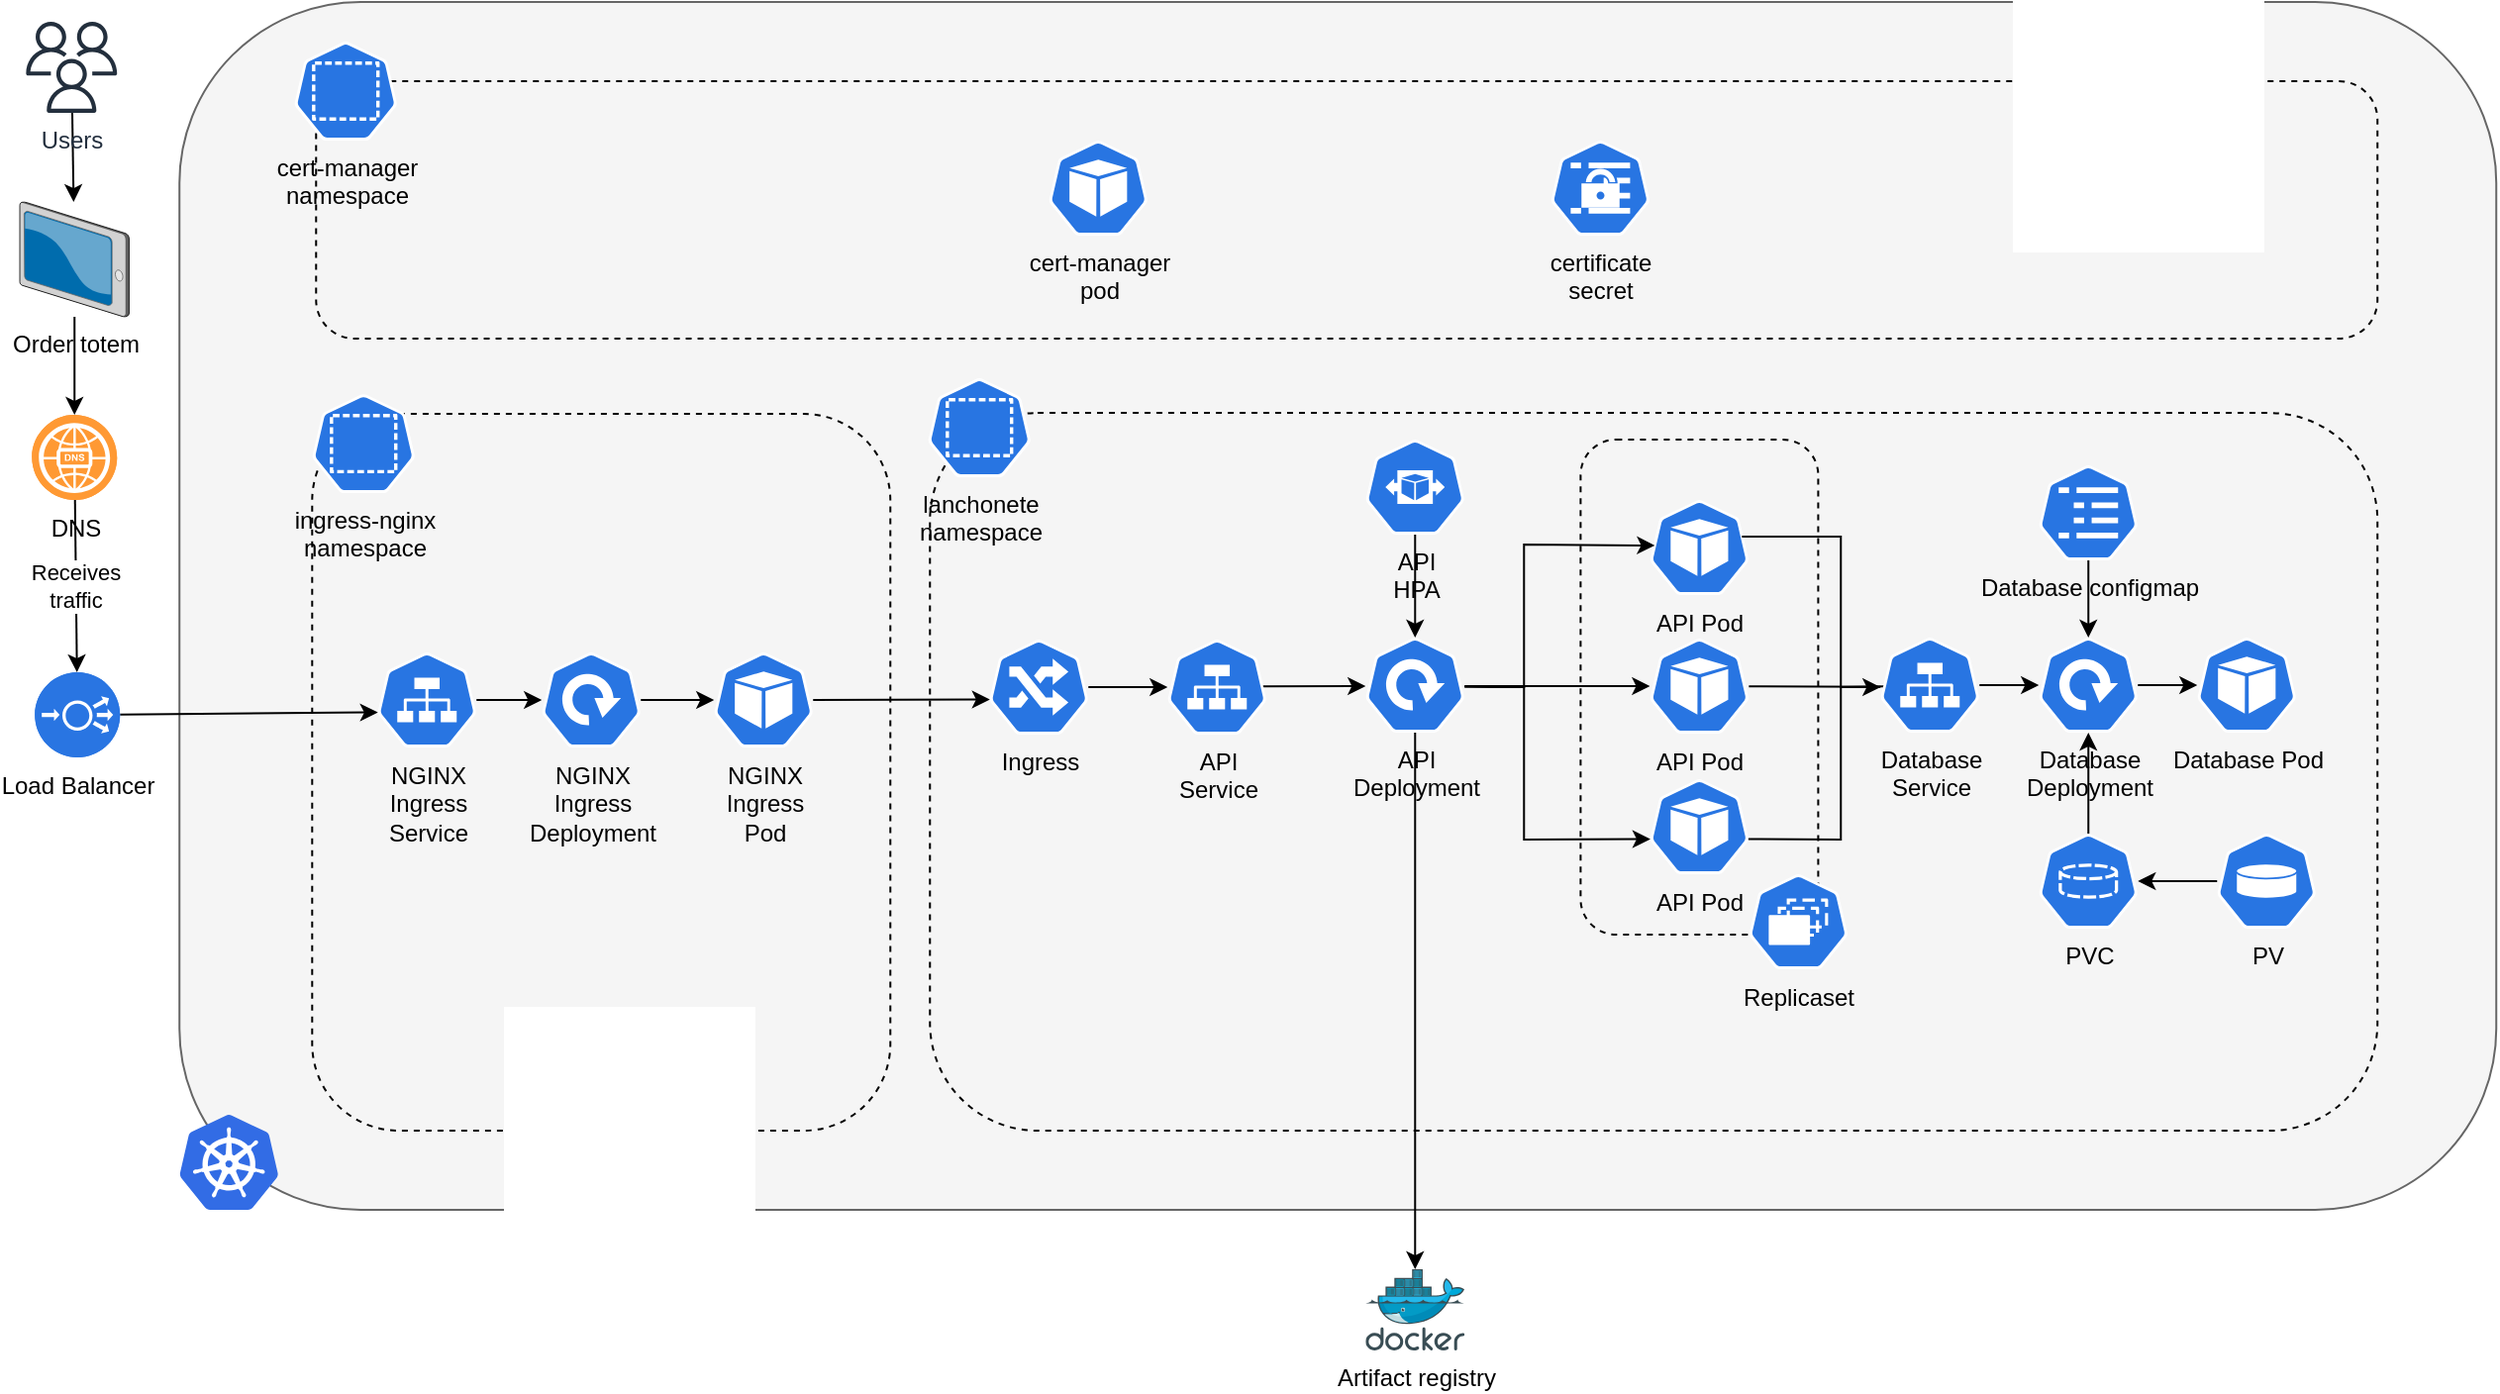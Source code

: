 <mxfile>
    <diagram id="PyxJtpWMCgBpWDzaPrj-" name="Page-1">
        <mxGraphModel dx="1248" dy="619" grid="0" gridSize="10" guides="1" tooltips="1" connect="1" arrows="1" fold="1" page="1" pageScale="1" pageWidth="583" pageHeight="827" background="#FFFFFF" math="0" shadow="0">
            <root>
                <mxCell id="0"/>
                <mxCell id="1" parent="0"/>
                <mxCell id="56" value="" style="rounded=1;whiteSpace=wrap;html=1;fillColor=#f5f5f5;strokeColor=#666666;movable=1;resizable=1;rotatable=1;deletable=1;editable=1;connectable=1;fontColor=#333333;" parent="1" vertex="1">
                    <mxGeometry x="120.62" y="20" width="1170" height="610" as="geometry"/>
                </mxCell>
                <mxCell id="61" value="" style="rounded=1;whiteSpace=wrap;html=1;fillColor=none;strokeColor=#000000;dashed=1;" parent="1" vertex="1">
                    <mxGeometry x="499.63" y="227.55" width="730.99" height="362.45" as="geometry"/>
                </mxCell>
                <mxCell id="133" style="edgeStyle=none;rounded=0;html=1;entryX=0.005;entryY=0.63;entryDx=0;entryDy=0;entryPerimeter=0;startArrow=none;startFill=0;endArrow=classic;endFill=1;" parent="1" source="49" target="116" edge="1">
                    <mxGeometry relative="1" as="geometry"/>
                </mxCell>
                <mxCell id="49" value="Load Balancer" style="fillColor=#2975e2;verticalLabelPosition=bottom;sketch=0;html=1;strokeColor=#ffffff;verticalAlign=top;align=center;points=[[0.145,0.145,0],[0.5,0,0],[0.855,0.145,0],[1,0.5,0],[0.855,0.855,0],[0.5,1,0],[0.145,0.855,0],[0,0.5,0]];pointerEvents=1;shape=mxgraph.cisco_safe.compositeIcon;bgIcon=ellipse;resIcon=mxgraph.cisco_safe.capability.load_balancer;" parent="1" vertex="1">
                    <mxGeometry x="47.62" y="358.5" width="43" height="43" as="geometry"/>
                </mxCell>
                <mxCell id="59" value="" style="rounded=1;whiteSpace=wrap;html=1;fillColor=none;strokeColor=#000000;dashed=1;" parent="1" vertex="1">
                    <mxGeometry x="828.2" y="241" width="120" height="250" as="geometry"/>
                </mxCell>
                <mxCell id="42" value="API Pod" style="sketch=0;html=1;dashed=0;whitespace=wrap;fillColor=#2875E2;strokeColor=#ffffff;points=[[0.005,0.63,0],[0.1,0.2,0],[0.9,0.2,0],[0.5,0,0],[0.995,0.63,0],[0.72,0.99,0],[0.5,1,0],[0.28,0.99,0]];verticalLabelPosition=bottom;align=center;verticalAlign=top;shape=mxgraph.kubernetes.icon;prIcon=pod" parent="1" vertex="1">
                    <mxGeometry x="863.2" y="412.5" width="50" height="48" as="geometry"/>
                </mxCell>
                <mxCell id="43" value="API Pod" style="sketch=0;html=1;dashed=0;whitespace=wrap;fillColor=#2875E2;strokeColor=#ffffff;points=[[0.005,0.63,0],[0.1,0.2,0],[0.9,0.2,0],[0.5,0,0],[0.995,0.63,0],[0.72,0.99,0],[0.5,1,0],[0.28,0.99,0]];verticalLabelPosition=bottom;align=center;verticalAlign=top;shape=mxgraph.kubernetes.icon;prIcon=pod" parent="1" vertex="1">
                    <mxGeometry x="863.2" y="271.5" width="50" height="48" as="geometry"/>
                </mxCell>
                <mxCell id="103" value="" style="edgeStyle=none;rounded=0;html=1;startArrow=none;startFill=0;endArrow=classic;endFill=1;" parent="1" source="60" target="62" edge="1">
                    <mxGeometry relative="1" as="geometry"/>
                </mxCell>
                <mxCell id="60" value="API&lt;br&gt;HPA" style="sketch=0;html=1;dashed=0;whitespace=wrap;fillColor=#2875E2;strokeColor=#ffffff;points=[[0.005,0.63,0],[0.1,0.2,0],[0.9,0.2,0],[0.5,0,0],[0.995,0.63,0],[0.72,0.99,0],[0.5,1,0],[0.28,0.99,0]];verticalLabelPosition=bottom;align=center;verticalAlign=top;shape=mxgraph.kubernetes.icon;prIcon=hpa" parent="1" vertex="1">
                    <mxGeometry x="719.63" y="241" width="50" height="48" as="geometry"/>
                </mxCell>
                <mxCell id="146" style="edgeStyle=none;rounded=0;html=1;startArrow=none;startFill=0;endArrow=classic;endFill=1;" parent="1" source="62" target="145" edge="1">
                    <mxGeometry relative="1" as="geometry"/>
                </mxCell>
                <mxCell id="62" value="API&lt;br&gt;Deployment" style="sketch=0;html=1;dashed=0;whitespace=wrap;fillColor=#2875E2;strokeColor=#ffffff;points=[[0.005,0.63,0],[0.1,0.2,0],[0.9,0.2,0],[0.5,0,0],[0.995,0.63,0],[0.72,0.99,0],[0.5,1,0],[0.28,0.99,0]];verticalLabelPosition=bottom;align=center;verticalAlign=top;shape=mxgraph.kubernetes.icon;prIcon=deploy" parent="1" vertex="1">
                    <mxGeometry x="719.63" y="341" width="50" height="48" as="geometry"/>
                </mxCell>
                <mxCell id="70" value="" style="edgeStyle=none;html=1;" parent="1" target="41" edge="1">
                    <mxGeometry relative="1" as="geometry">
                        <mxPoint x="769.63" y="365.5" as="sourcePoint"/>
                    </mxGeometry>
                </mxCell>
                <mxCell id="71" style="edgeStyle=none;html=1;entryX=0.05;entryY=0.479;entryDx=0;entryDy=0;entryPerimeter=0;rounded=0;" parent="1" target="43" edge="1">
                    <mxGeometry relative="1" as="geometry">
                        <mxPoint x="769.63" y="365.727" as="sourcePoint"/>
                        <Array as="points">
                            <mxPoint x="799.63" y="366"/>
                            <mxPoint x="799.63" y="294"/>
                        </Array>
                    </mxGeometry>
                </mxCell>
                <mxCell id="74" style="edgeStyle=none;html=1;entryX=0.005;entryY=0.63;entryDx=0;entryDy=0;entryPerimeter=0;rounded=0;" parent="1" target="42" edge="1">
                    <mxGeometry relative="1" as="geometry">
                        <mxPoint x="769.63" y="365.727" as="sourcePoint"/>
                        <Array as="points">
                            <mxPoint x="799.63" y="366"/>
                            <mxPoint x="799.63" y="443"/>
                        </Array>
                    </mxGeometry>
                </mxCell>
                <mxCell id="77" style="edgeStyle=none;rounded=0;html=1;endArrow=none;endFill=0;" parent="1" target="41" edge="1">
                    <mxGeometry relative="1" as="geometry">
                        <mxPoint x="979.63" y="365.893" as="sourcePoint"/>
                    </mxGeometry>
                </mxCell>
                <mxCell id="81" style="edgeStyle=none;rounded=0;html=1;entryX=0.929;entryY=0.385;entryDx=0;entryDy=0;entryPerimeter=0;endArrow=none;endFill=0;startArrow=classic;startFill=1;" parent="1" target="43" edge="1">
                    <mxGeometry relative="1" as="geometry">
                        <mxPoint x="979.63" y="366" as="sourcePoint"/>
                        <Array as="points">
                            <mxPoint x="959.63" y="366"/>
                            <mxPoint x="959.63" y="290"/>
                        </Array>
                    </mxGeometry>
                </mxCell>
                <mxCell id="84" style="edgeStyle=none;rounded=0;html=1;entryX=0.995;entryY=0.63;entryDx=0;entryDy=0;entryPerimeter=0;endArrow=none;endFill=0;exitX=0.042;exitY=0.512;exitDx=0;exitDy=0;exitPerimeter=0;" parent="1" source="91" target="42" edge="1">
                    <mxGeometry relative="1" as="geometry">
                        <mxPoint x="979.63" y="366" as="sourcePoint"/>
                        <mxPoint x="919.63" y="440" as="targetPoint"/>
                        <Array as="points">
                            <mxPoint x="959.63" y="366"/>
                            <mxPoint x="959.63" y="443"/>
                        </Array>
                    </mxGeometry>
                </mxCell>
                <mxCell id="41" value="API Pod" style="sketch=0;html=1;dashed=0;whitespace=wrap;fillColor=#2875E2;strokeColor=#ffffff;points=[[0.005,0.63,0],[0.1,0.2,0],[0.9,0.2,0],[0.5,0,0],[0.995,0.63,0],[0.72,0.99,0],[0.5,1,0],[0.28,0.99,0]];verticalLabelPosition=bottom;align=center;verticalAlign=top;shape=mxgraph.kubernetes.icon;prIcon=pod" parent="1" vertex="1">
                    <mxGeometry x="863.2" y="341.5" width="50" height="48" as="geometry"/>
                </mxCell>
                <mxCell id="90" value="" style="edgeStyle=none;rounded=0;html=1;exitX=0.957;exitY=0.491;exitDx=0;exitDy=0;exitPerimeter=0;" parent="1" source="114" edge="1">
                    <mxGeometry relative="1" as="geometry">
                        <mxPoint x="629.63" y="365.109" as="sourcePoint"/>
                        <mxPoint x="719.63" y="365.5" as="targetPoint"/>
                    </mxGeometry>
                </mxCell>
                <mxCell id="97" value="" style="edgeStyle=none;rounded=0;html=1;" parent="1" source="91" target="96" edge="1">
                    <mxGeometry relative="1" as="geometry"/>
                </mxCell>
                <mxCell id="91" value="Database&lt;br&gt;Service" style="sketch=0;html=1;dashed=0;whitespace=wrap;fillColor=#2875E2;strokeColor=#ffffff;points=[[0.005,0.63,0],[0.1,0.2,0],[0.9,0.2,0],[0.5,0,0],[0.995,0.63,0],[0.72,0.99,0],[0.5,1,0],[0.28,0.99,0]];verticalLabelPosition=bottom;align=center;verticalAlign=top;shape=mxgraph.kubernetes.icon;prIcon=svc" parent="1" vertex="1">
                    <mxGeometry x="979.63" y="341" width="50" height="48" as="geometry"/>
                </mxCell>
                <mxCell id="92" value="Database Pod" style="sketch=0;html=1;dashed=0;whitespace=wrap;fillColor=#2875E2;strokeColor=#ffffff;points=[[0.005,0.63,0],[0.1,0.2,0],[0.9,0.2,0],[0.5,0,0],[0.995,0.63,0],[0.72,0.99,0],[0.5,1,0],[0.28,0.99,0]];verticalLabelPosition=bottom;align=center;verticalAlign=top;shape=mxgraph.kubernetes.icon;prIcon=pod" parent="1" vertex="1">
                    <mxGeometry x="1139.63" y="341" width="50" height="48" as="geometry"/>
                </mxCell>
                <mxCell id="100" value="" style="edgeStyle=none;rounded=0;html=1;" parent="1" source="94" target="96" edge="1">
                    <mxGeometry relative="1" as="geometry"/>
                </mxCell>
                <mxCell id="94" value="PVC" style="sketch=0;html=1;dashed=0;whitespace=wrap;fillColor=#2875E2;strokeColor=#ffffff;points=[[0.005,0.63,0],[0.1,0.2,0],[0.9,0.2,0],[0.5,0,0],[0.995,0.63,0],[0.72,0.99,0],[0.5,1,0],[0.28,0.99,0]];verticalLabelPosition=bottom;align=center;verticalAlign=top;shape=mxgraph.kubernetes.icon;prIcon=pvc" parent="1" vertex="1">
                    <mxGeometry x="1059.63" y="440" width="50" height="48" as="geometry"/>
                </mxCell>
                <mxCell id="99" value="" style="edgeStyle=none;rounded=0;html=1;" parent="1" source="95" target="94" edge="1">
                    <mxGeometry relative="1" as="geometry"/>
                </mxCell>
                <mxCell id="95" value="PV" style="sketch=0;html=1;dashed=0;whitespace=wrap;fillColor=#2875E2;strokeColor=#ffffff;points=[[0.005,0.63,0],[0.1,0.2,0],[0.9,0.2,0],[0.5,0,0],[0.995,0.63,0],[0.72,0.99,0],[0.5,1,0],[0.28,0.99,0]];verticalLabelPosition=bottom;align=center;verticalAlign=top;shape=mxgraph.kubernetes.icon;prIcon=pv" parent="1" vertex="1">
                    <mxGeometry x="1149.63" y="440" width="50" height="48" as="geometry"/>
                </mxCell>
                <mxCell id="98" value="" style="edgeStyle=none;rounded=0;html=1;" parent="1" source="96" target="92" edge="1">
                    <mxGeometry relative="1" as="geometry"/>
                </mxCell>
                <mxCell id="96" value="Database&lt;br&gt;Deployment" style="sketch=0;html=1;dashed=0;whitespace=wrap;fillColor=#2875E2;strokeColor=#ffffff;points=[[0.005,0.63,0],[0.1,0.2,0],[0.9,0.2,0],[0.5,0,0],[0.995,0.63,0],[0.72,0.99,0],[0.5,1,0],[0.28,0.99,0]];verticalLabelPosition=bottom;align=center;verticalAlign=top;shape=mxgraph.kubernetes.icon;prIcon=deploy" parent="1" vertex="1">
                    <mxGeometry x="1059.63" y="341" width="50" height="48" as="geometry"/>
                </mxCell>
                <mxCell id="104" value="Replicaset" style="sketch=0;html=1;dashed=0;whitespace=wrap;fillColor=#2875E2;strokeColor=#ffffff;points=[[0.005,0.63,0],[0.1,0.2,0],[0.9,0.2,0],[0.5,0,0],[0.995,0.63,0],[0.72,0.99,0],[0.5,1,0],[0.28,0.99,0]];verticalLabelPosition=bottom;align=center;verticalAlign=top;shape=mxgraph.kubernetes.icon;prIcon=rs" parent="1" vertex="1">
                    <mxGeometry x="913.2" y="460.5" width="50" height="48" as="geometry"/>
                </mxCell>
                <mxCell id="111" value="" style="rounded=1;whiteSpace=wrap;html=1;fillColor=none;strokeColor=#000000;dashed=1;" parent="1" vertex="1">
                    <mxGeometry x="187.65" y="228.05" width="291.98" height="361.95" as="geometry"/>
                </mxCell>
                <mxCell id="112" value="ingress-nginx&lt;br&gt;namespace" style="sketch=0;html=1;dashed=0;whitespace=wrap;fillColor=#2875E2;strokeColor=#ffffff;points=[[0.005,0.63,0],[0.1,0.2,0],[0.9,0.2,0],[0.5,0,0],[0.995,0.63,0],[0.72,0.99,0],[0.5,1,0],[0.28,0.99,0]];verticalLabelPosition=bottom;align=center;verticalAlign=top;shape=mxgraph.kubernetes.icon;prIcon=ns" parent="1" vertex="1">
                    <mxGeometry x="179.63" y="218.05" width="68.02" height="50" as="geometry"/>
                </mxCell>
                <mxCell id="88" value="lanchonete&lt;br&gt;namespace" style="sketch=0;html=1;dashed=0;whitespace=wrap;fillColor=#2875E2;strokeColor=#ffffff;points=[[0.005,0.63,0],[0.1,0.2,0],[0.9,0.2,0],[0.5,0,0],[0.995,0.63,0],[0.72,0.99,0],[0.5,1,0],[0.28,0.99,0]];verticalLabelPosition=bottom;align=center;verticalAlign=top;shape=mxgraph.kubernetes.icon;prIcon=ns" parent="1" vertex="1">
                    <mxGeometry x="489.63" y="210" width="70" height="50" as="geometry"/>
                </mxCell>
                <mxCell id="115" value="" style="edgeStyle=none;rounded=0;html=1;startArrow=none;startFill=0;endArrow=classic;endFill=1;" parent="1" source="113" target="114" edge="1">
                    <mxGeometry relative="1" as="geometry"/>
                </mxCell>
                <mxCell id="113" value="Ingress" style="sketch=0;html=1;dashed=0;whitespace=wrap;fillColor=#2875E2;strokeColor=#ffffff;points=[[0.005,0.63,0],[0.1,0.2,0],[0.9,0.2,0],[0.5,0,0],[0.995,0.63,0],[0.72,0.99,0],[0.5,1,0],[0.28,0.99,0]];verticalLabelPosition=bottom;align=center;verticalAlign=top;shape=mxgraph.kubernetes.icon;prIcon=ing" parent="1" vertex="1">
                    <mxGeometry x="529.63" y="342" width="50" height="48" as="geometry"/>
                </mxCell>
                <mxCell id="114" value="API&lt;br&gt;Service" style="sketch=0;html=1;dashed=0;whitespace=wrap;fillColor=#2875E2;strokeColor=#ffffff;points=[[0.005,0.63,0],[0.1,0.2,0],[0.9,0.2,0],[0.5,0,0],[0.995,0.63,0],[0.72,0.99,0],[0.5,1,0],[0.28,0.99,0]];verticalLabelPosition=bottom;align=center;verticalAlign=top;shape=mxgraph.kubernetes.icon;prIcon=svc" parent="1" vertex="1">
                    <mxGeometry x="619.63" y="342" width="50" height="48" as="geometry"/>
                </mxCell>
                <mxCell id="129" value="" style="edgeStyle=none;rounded=0;html=1;startArrow=none;startFill=0;endArrow=classic;endFill=1;" parent="1" source="116" target="117" edge="1">
                    <mxGeometry relative="1" as="geometry"/>
                </mxCell>
                <mxCell id="116" value="NGINX&lt;br&gt;Ingress&lt;br&gt;Service" style="sketch=0;html=1;dashed=0;whitespace=wrap;fillColor=#2875E2;strokeColor=#ffffff;points=[[0.005,0.63,0],[0.1,0.2,0],[0.9,0.2,0],[0.5,0,0],[0.995,0.63,0],[0.72,0.99,0],[0.5,1,0],[0.28,0.99,0]];verticalLabelPosition=bottom;align=center;verticalAlign=top;shape=mxgraph.kubernetes.icon;prIcon=svc" parent="1" vertex="1">
                    <mxGeometry x="220.62" y="348.5" width="50" height="48" as="geometry"/>
                </mxCell>
                <mxCell id="128" value="" style="edgeStyle=none;rounded=0;html=1;startArrow=none;startFill=0;endArrow=classic;endFill=1;" parent="1" source="117" target="127" edge="1">
                    <mxGeometry relative="1" as="geometry"/>
                </mxCell>
                <mxCell id="117" value="NGINX&lt;br&gt;Ingress&lt;br&gt;Deployment" style="sketch=0;html=1;dashed=0;whitespace=wrap;fillColor=#2875E2;strokeColor=#ffffff;points=[[0.005,0.63,0],[0.1,0.2,0],[0.9,0.2,0],[0.5,0,0],[0.995,0.63,0],[0.72,0.99,0],[0.5,1,0],[0.28,0.99,0]];verticalLabelPosition=bottom;align=center;verticalAlign=top;shape=mxgraph.kubernetes.icon;prIcon=deploy" parent="1" vertex="1">
                    <mxGeometry x="303.62" y="348.5" width="50" height="48" as="geometry"/>
                </mxCell>
                <mxCell id="119" value="" style="rounded=1;whiteSpace=wrap;html=1;fillColor=none;strokeColor=#000000;dashed=1;" parent="1" vertex="1">
                    <mxGeometry x="189.63" y="60" width="1040.99" height="130" as="geometry"/>
                </mxCell>
                <mxCell id="118" value="cert-manager&lt;br&gt;namespace" style="sketch=0;html=1;dashed=0;whitespace=wrap;fillColor=#2875E2;strokeColor=#ffffff;points=[[0.005,0.63,0],[0.1,0.2,0],[0.9,0.2,0],[0.5,0,0],[0.995,0.63,0],[0.72,0.99,0],[0.5,1,0],[0.28,0.99,0]];verticalLabelPosition=bottom;align=center;verticalAlign=top;shape=mxgraph.kubernetes.icon;prIcon=ns" parent="1" vertex="1">
                    <mxGeometry x="170.62" y="40" width="68.02" height="50" as="geometry"/>
                </mxCell>
                <mxCell id="120" value="cert-manager&lt;br&gt;pod" style="sketch=0;html=1;dashed=0;whitespace=wrap;fillColor=#2875E2;strokeColor=#ffffff;points=[[0.005,0.63,0],[0.1,0.2,0],[0.9,0.2,0],[0.5,0,0],[0.995,0.63,0],[0.72,0.99,0],[0.5,1,0],[0.28,0.99,0]];verticalLabelPosition=bottom;align=center;verticalAlign=top;shape=mxgraph.kubernetes.icon;prIcon=pod" parent="1" vertex="1">
                    <mxGeometry x="559.63" y="90" width="50" height="48" as="geometry"/>
                </mxCell>
                <mxCell id="121" value="certificate&lt;br&gt;secret" style="sketch=0;html=1;dashed=0;whitespace=wrap;fillColor=#2875E2;strokeColor=#ffffff;points=[[0.005,0.63,0],[0.1,0.2,0],[0.9,0.2,0],[0.5,0,0],[0.995,0.63,0],[0.72,0.99,0],[0.5,1,0],[0.28,0.99,0]];verticalLabelPosition=bottom;align=center;verticalAlign=top;shape=mxgraph.kubernetes.icon;prIcon=secret" parent="1" vertex="1">
                    <mxGeometry x="813.2" y="90.0" width="50" height="48" as="geometry"/>
                </mxCell>
                <mxCell id="130" style="edgeStyle=none;rounded=0;html=1;entryX=0.005;entryY=0.63;entryDx=0;entryDy=0;entryPerimeter=0;startArrow=none;startFill=0;endArrow=classic;endFill=1;" parent="1" source="127" target="113" edge="1">
                    <mxGeometry relative="1" as="geometry"/>
                </mxCell>
                <mxCell id="127" value="NGINX&lt;br&gt;Ingress&lt;br&gt;Pod" style="sketch=0;html=1;dashed=0;whitespace=wrap;fillColor=#2875E2;strokeColor=#ffffff;points=[[0.005,0.63,0],[0.1,0.2,0],[0.9,0.2,0],[0.5,0,0],[0.995,0.63,0],[0.72,0.99,0],[0.5,1,0],[0.28,0.99,0]];verticalLabelPosition=bottom;align=center;verticalAlign=top;shape=mxgraph.kubernetes.icon;prIcon=pod" parent="1" vertex="1">
                    <mxGeometry x="390.62" y="348.5" width="50" height="48" as="geometry"/>
                </mxCell>
                <mxCell id="132" value="" style="sketch=0;aspect=fixed;html=1;points=[];align=center;image;fontSize=12;image=img/lib/mscae/Kubernetes.svg;" parent="1" vertex="1">
                    <mxGeometry x="120.62" y="582" width="50" height="48" as="geometry"/>
                </mxCell>
                <mxCell id="140" value="Receives&lt;br&gt;traffic" style="edgeStyle=none;rounded=0;html=1;startArrow=none;startFill=0;endArrow=classic;endFill=1;" parent="1" source="137" target="49" edge="1">
                    <mxGeometry relative="1" as="geometry"/>
                </mxCell>
                <mxCell id="137" value="DNS" style="fillColor=#FF9933;verticalLabelPosition=bottom;sketch=0;html=1;strokeColor=#ffffff;verticalAlign=top;align=center;points=[[0.145,0.145,0],[0.5,0,0],[0.855,0.145,0],[1,0.5,0],[0.855,0.855,0],[0.5,1,0],[0.145,0.855,0],[0,0.5,0]];pointerEvents=1;shape=mxgraph.cisco_safe.compositeIcon;bgIcon=ellipse;resIcon=mxgraph.cisco_safe.capability.dns;" parent="1" vertex="1">
                    <mxGeometry x="46.12" y="228.5" width="43" height="43" as="geometry"/>
                </mxCell>
                <mxCell id="143" value="" style="edgeStyle=none;rounded=0;html=1;startArrow=none;startFill=0;endArrow=classic;endFill=1;" parent="1" source="138" target="142" edge="1">
                    <mxGeometry relative="1" as="geometry"/>
                </mxCell>
                <mxCell id="138" value="Users" style="sketch=0;outlineConnect=0;fontColor=#232F3E;gradientColor=none;fillColor=#232F3D;strokeColor=none;dashed=0;verticalLabelPosition=bottom;verticalAlign=top;align=center;html=1;fontSize=12;fontStyle=0;aspect=fixed;pointerEvents=1;shape=mxgraph.aws4.users;" parent="1" vertex="1">
                    <mxGeometry x="43.17" y="30" width="45.95" height="45.95" as="geometry"/>
                </mxCell>
                <mxCell id="144" value="" style="edgeStyle=none;rounded=0;html=1;startArrow=none;startFill=0;endArrow=classic;endFill=1;" parent="1" source="142" target="137" edge="1">
                    <mxGeometry relative="1" as="geometry"/>
                </mxCell>
                <mxCell id="142" value="Order totem" style="verticalLabelPosition=bottom;sketch=0;aspect=fixed;html=1;verticalAlign=top;strokeColor=none;align=center;outlineConnect=0;shape=mxgraph.citrix.tablet_2;fillColor=#FF9933;" parent="1" vertex="1">
                    <mxGeometry x="40" y="121.0" width="55.25" height="57.95" as="geometry"/>
                </mxCell>
                <mxCell id="145" value="Artifact registry" style="sketch=0;aspect=fixed;html=1;points=[];align=center;image;fontSize=12;image=img/lib/mscae/Docker.svg;strokeColor=#000000;fillColor=#FF9933;" parent="1" vertex="1">
                    <mxGeometry x="719.63" y="660" width="50" height="41" as="geometry"/>
                </mxCell>
                <mxCell id="149" value="" style="edgeStyle=none;html=1;" edge="1" parent="1" source="148" target="96">
                    <mxGeometry relative="1" as="geometry"/>
                </mxCell>
                <mxCell id="148" value="Database configmap" style="sketch=0;html=1;dashed=0;whitespace=wrap;fillColor=#2875E2;strokeColor=#ffffff;points=[[0.005,0.63,0],[0.1,0.2,0],[0.9,0.2,0],[0.5,0,0],[0.995,0.63,0],[0.72,0.99,0],[0.5,1,0],[0.28,0.99,0]];verticalLabelPosition=bottom;align=center;verticalAlign=top;shape=mxgraph.kubernetes.icon;prIcon=cm" vertex="1" parent="1">
                    <mxGeometry x="1059.63" y="254" width="50" height="48" as="geometry"/>
                </mxCell>
            </root>
        </mxGraphModel>
    </diagram>
</mxfile>